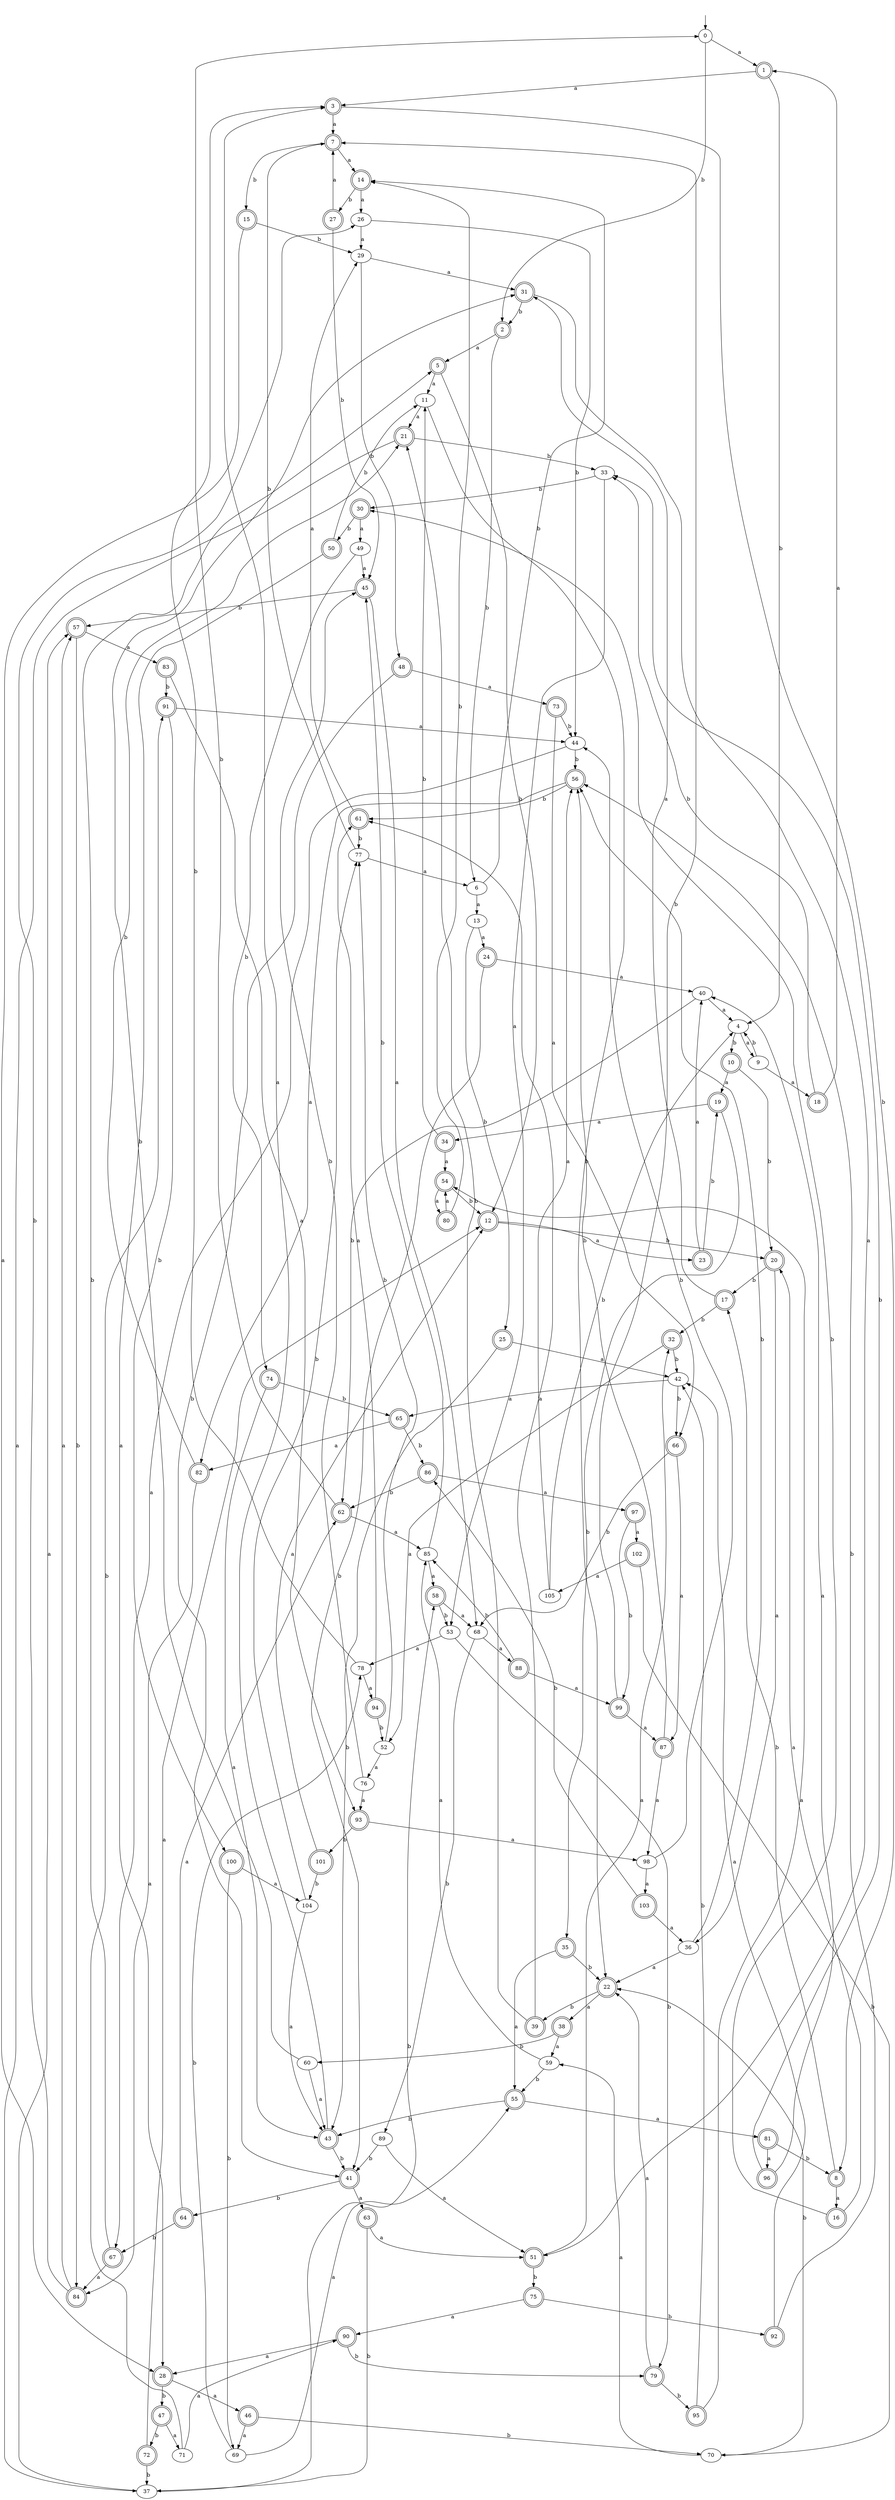 digraph RandomDFA {
  __start0 [label="", shape=none];
  __start0 -> 0 [label=""];
  0 [shape=circle]
  0 -> 1 [label="a"]
  0 -> 2 [label="b"]
  1 [shape=doublecircle]
  1 -> 3 [label="a"]
  1 -> 4 [label="b"]
  2 [shape=doublecircle]
  2 -> 5 [label="a"]
  2 -> 6 [label="b"]
  3 [shape=doublecircle]
  3 -> 7 [label="a"]
  3 -> 8 [label="b"]
  4
  4 -> 9 [label="a"]
  4 -> 10 [label="b"]
  5 [shape=doublecircle]
  5 -> 11 [label="a"]
  5 -> 12 [label="b"]
  6
  6 -> 13 [label="a"]
  6 -> 14 [label="b"]
  7 [shape=doublecircle]
  7 -> 14 [label="a"]
  7 -> 15 [label="b"]
  8 [shape=doublecircle]
  8 -> 16 [label="a"]
  8 -> 17 [label="b"]
  9
  9 -> 18 [label="a"]
  9 -> 4 [label="b"]
  10 [shape=doublecircle]
  10 -> 19 [label="a"]
  10 -> 20 [label="b"]
  11
  11 -> 21 [label="a"]
  11 -> 22 [label="b"]
  12 [shape=doublecircle]
  12 -> 23 [label="a"]
  12 -> 20 [label="b"]
  13
  13 -> 24 [label="a"]
  13 -> 25 [label="b"]
  14 [shape=doublecircle]
  14 -> 26 [label="a"]
  14 -> 27 [label="b"]
  15 [shape=doublecircle]
  15 -> 28 [label="a"]
  15 -> 29 [label="b"]
  16 [shape=doublecircle]
  16 -> 20 [label="a"]
  16 -> 30 [label="b"]
  17 [shape=doublecircle]
  17 -> 31 [label="a"]
  17 -> 32 [label="b"]
  18 [shape=doublecircle]
  18 -> 1 [label="a"]
  18 -> 33 [label="b"]
  19 [shape=doublecircle]
  19 -> 34 [label="a"]
  19 -> 35 [label="b"]
  20 [shape=doublecircle]
  20 -> 36 [label="a"]
  20 -> 17 [label="b"]
  21 [shape=doublecircle]
  21 -> 37 [label="a"]
  21 -> 33 [label="b"]
  22 [shape=doublecircle]
  22 -> 38 [label="a"]
  22 -> 39 [label="b"]
  23 [shape=doublecircle]
  23 -> 40 [label="a"]
  23 -> 19 [label="b"]
  24 [shape=doublecircle]
  24 -> 40 [label="a"]
  24 -> 41 [label="b"]
  25 [shape=doublecircle]
  25 -> 42 [label="a"]
  25 -> 43 [label="b"]
  26
  26 -> 29 [label="a"]
  26 -> 44 [label="b"]
  27 [shape=doublecircle]
  27 -> 7 [label="a"]
  27 -> 45 [label="b"]
  28 [shape=doublecircle]
  28 -> 46 [label="a"]
  28 -> 47 [label="b"]
  29
  29 -> 31 [label="a"]
  29 -> 48 [label="b"]
  30 [shape=doublecircle]
  30 -> 49 [label="a"]
  30 -> 50 [label="b"]
  31 [shape=doublecircle]
  31 -> 51 [label="a"]
  31 -> 2 [label="b"]
  32 [shape=doublecircle]
  32 -> 52 [label="a"]
  32 -> 42 [label="b"]
  33
  33 -> 53 [label="a"]
  33 -> 30 [label="b"]
  34 [shape=doublecircle]
  34 -> 54 [label="a"]
  34 -> 11 [label="b"]
  35 [shape=doublecircle]
  35 -> 55 [label="a"]
  35 -> 22 [label="b"]
  36
  36 -> 22 [label="a"]
  36 -> 56 [label="b"]
  37
  37 -> 57 [label="a"]
  37 -> 58 [label="b"]
  38 [shape=doublecircle]
  38 -> 59 [label="a"]
  38 -> 60 [label="b"]
  39 [shape=doublecircle]
  39 -> 61 [label="a"]
  39 -> 21 [label="b"]
  40
  40 -> 4 [label="a"]
  40 -> 62 [label="b"]
  41 [shape=doublecircle]
  41 -> 63 [label="a"]
  41 -> 64 [label="b"]
  42
  42 -> 65 [label="a"]
  42 -> 66 [label="b"]
  43 [shape=doublecircle]
  43 -> 3 [label="a"]
  43 -> 41 [label="b"]
  44
  44 -> 67 [label="a"]
  44 -> 56 [label="b"]
  45 [shape=doublecircle]
  45 -> 68 [label="a"]
  45 -> 57 [label="b"]
  46 [shape=doublecircle]
  46 -> 69 [label="a"]
  46 -> 70 [label="b"]
  47 [shape=doublecircle]
  47 -> 71 [label="a"]
  47 -> 72 [label="b"]
  48 [shape=doublecircle]
  48 -> 73 [label="a"]
  48 -> 41 [label="b"]
  49
  49 -> 45 [label="a"]
  49 -> 74 [label="b"]
  50 [shape=doublecircle]
  50 -> 28 [label="a"]
  50 -> 11 [label="b"]
  51 [shape=doublecircle]
  51 -> 32 [label="a"]
  51 -> 75 [label="b"]
  52
  52 -> 76 [label="a"]
  52 -> 77 [label="b"]
  53
  53 -> 78 [label="a"]
  53 -> 79 [label="b"]
  54 [shape=doublecircle]
  54 -> 80 [label="a"]
  54 -> 12 [label="b"]
  55 [shape=doublecircle]
  55 -> 81 [label="a"]
  55 -> 43 [label="b"]
  56 [shape=doublecircle]
  56 -> 82 [label="a"]
  56 -> 61 [label="b"]
  57 [shape=doublecircle]
  57 -> 83 [label="a"]
  57 -> 84 [label="b"]
  58 [shape=doublecircle]
  58 -> 68 [label="a"]
  58 -> 53 [label="b"]
  59
  59 -> 85 [label="a"]
  59 -> 55 [label="b"]
  60
  60 -> 43 [label="a"]
  60 -> 31 [label="b"]
  61 [shape=doublecircle]
  61 -> 29 [label="a"]
  61 -> 77 [label="b"]
  62 [shape=doublecircle]
  62 -> 85 [label="a"]
  62 -> 0 [label="b"]
  63 [shape=doublecircle]
  63 -> 51 [label="a"]
  63 -> 37 [label="b"]
  64 [shape=doublecircle]
  64 -> 62 [label="a"]
  64 -> 67 [label="b"]
  65 [shape=doublecircle]
  65 -> 82 [label="a"]
  65 -> 86 [label="b"]
  66 [shape=doublecircle]
  66 -> 87 [label="a"]
  66 -> 68 [label="b"]
  67 [shape=doublecircle]
  67 -> 84 [label="a"]
  67 -> 5 [label="b"]
  68
  68 -> 88 [label="a"]
  68 -> 89 [label="b"]
  69
  69 -> 55 [label="a"]
  69 -> 78 [label="b"]
  70
  70 -> 59 [label="a"]
  70 -> 22 [label="b"]
  71
  71 -> 90 [label="a"]
  71 -> 91 [label="b"]
  72 [shape=doublecircle]
  72 -> 12 [label="a"]
  72 -> 37 [label="b"]
  73 [shape=doublecircle]
  73 -> 66 [label="a"]
  73 -> 44 [label="b"]
  74 [shape=doublecircle]
  74 -> 43 [label="a"]
  74 -> 65 [label="b"]
  75 [shape=doublecircle]
  75 -> 90 [label="a"]
  75 -> 92 [label="b"]
  76
  76 -> 93 [label="a"]
  76 -> 45 [label="b"]
  77
  77 -> 6 [label="a"]
  77 -> 7 [label="b"]
  78
  78 -> 94 [label="a"]
  78 -> 3 [label="b"]
  79 [shape=doublecircle]
  79 -> 22 [label="a"]
  79 -> 95 [label="b"]
  80 [shape=doublecircle]
  80 -> 54 [label="a"]
  80 -> 14 [label="b"]
  81 [shape=doublecircle]
  81 -> 96 [label="a"]
  81 -> 8 [label="b"]
  82 [shape=doublecircle]
  82 -> 84 [label="a"]
  82 -> 21 [label="b"]
  83 [shape=doublecircle]
  83 -> 93 [label="a"]
  83 -> 91 [label="b"]
  84 [shape=doublecircle]
  84 -> 57 [label="a"]
  84 -> 26 [label="b"]
  85
  85 -> 58 [label="a"]
  85 -> 45 [label="b"]
  86 [shape=doublecircle]
  86 -> 97 [label="a"]
  86 -> 62 [label="b"]
  87 [shape=doublecircle]
  87 -> 98 [label="a"]
  87 -> 56 [label="b"]
  88 [shape=doublecircle]
  88 -> 99 [label="a"]
  88 -> 85 [label="b"]
  89
  89 -> 51 [label="a"]
  89 -> 41 [label="b"]
  90 [shape=doublecircle]
  90 -> 28 [label="a"]
  90 -> 79 [label="b"]
  91 [shape=doublecircle]
  91 -> 44 [label="a"]
  91 -> 100 [label="b"]
  92 [shape=doublecircle]
  92 -> 42 [label="a"]
  92 -> 56 [label="b"]
  93 [shape=doublecircle]
  93 -> 98 [label="a"]
  93 -> 101 [label="b"]
  94 [shape=doublecircle]
  94 -> 61 [label="a"]
  94 -> 52 [label="b"]
  95 [shape=doublecircle]
  95 -> 54 [label="a"]
  95 -> 42 [label="b"]
  96 [shape=doublecircle]
  96 -> 40 [label="a"]
  96 -> 33 [label="b"]
  97 [shape=doublecircle]
  97 -> 102 [label="a"]
  97 -> 99 [label="b"]
  98
  98 -> 103 [label="a"]
  98 -> 44 [label="b"]
  99 [shape=doublecircle]
  99 -> 87 [label="a"]
  99 -> 7 [label="b"]
  100 [shape=doublecircle]
  100 -> 104 [label="a"]
  100 -> 69 [label="b"]
  101 [shape=doublecircle]
  101 -> 12 [label="a"]
  101 -> 104 [label="b"]
  102 [shape=doublecircle]
  102 -> 105 [label="a"]
  102 -> 70 [label="b"]
  103 [shape=doublecircle]
  103 -> 36 [label="a"]
  103 -> 86 [label="b"]
  104
  104 -> 43 [label="a"]
  104 -> 77 [label="b"]
  105
  105 -> 56 [label="a"]
  105 -> 4 [label="b"]
}
